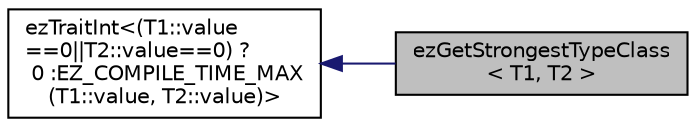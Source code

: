 digraph "ezGetStrongestTypeClass&lt; T1, T2 &gt;"
{
 // LATEX_PDF_SIZE
  edge [fontname="Helvetica",fontsize="10",labelfontname="Helvetica",labelfontsize="10"];
  node [fontname="Helvetica",fontsize="10",shape=record];
  rankdir="LR";
  Node1 [label="ezGetStrongestTypeClass\l\< T1, T2 \>",height=0.2,width=0.4,color="black", fillcolor="grey75", style="filled", fontcolor="black",tooltip=" "];
  Node2 -> Node1 [dir="back",color="midnightblue",fontsize="10",style="solid",fontname="Helvetica"];
  Node2 [label="ezTraitInt\<(T1::value\l==0\|\|T2::value==0) ?\l 0 :EZ_COMPILE_TIME_MAX\l(T1::value, T2::value)\>",height=0.2,width=0.4,color="black", fillcolor="white", style="filled",URL="$d6/d09/structez_trait_int.htm",tooltip=" "];
}
